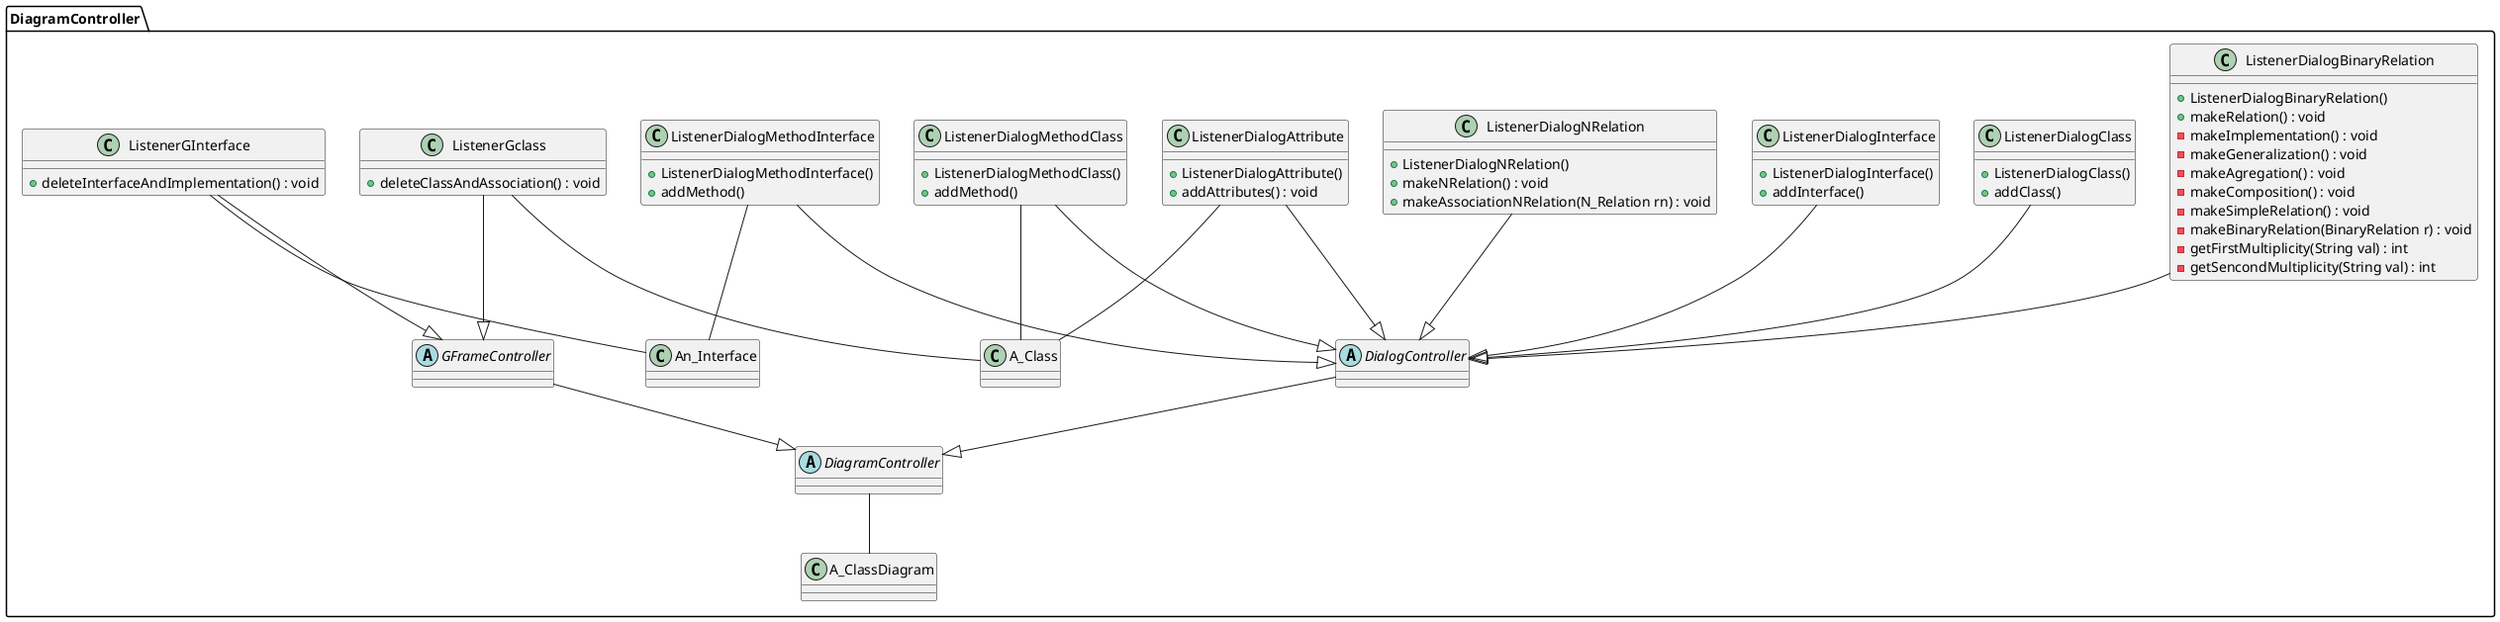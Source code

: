 @startuml
package DiagramController <<folder>> {
    
    class A_ClassDiagram {
    
    }
    
    class A_Class {
    
    }
    
    class An_Interface {
    
    }
    
    abstract class DiagramController {
		
    }

    abstract class DialogController {
        
    }

    class ListenerDialogAttribute {
    	+ ListenerDialogAttribute()
    	+ addAttributes() : void
    }

    class ListenerDialogBinaryRelation {
		+ ListenerDialogBinaryRelation()
		+ makeRelation() : void
		- makeImplementation() : void
		- makeGeneralization() : void
		- makeAgregation() : void
		- makeComposition() : void
		- makeSimpleRelation() : void
		- makeBinaryRelation(BinaryRelation r) : void
		- getFirstMultiplicity(String val) : int
		- getSencondMultiplicity(String val) : int
    }

    class ListenerDialogClass {
		+ ListenerDialogClass()
		+ addClass()
    }

    class ListenerDialogInterface {
		+ ListenerDialogInterface()
		+ addInterface()
    }

    class ListenerDialogMethodClass {
		+ ListenerDialogMethodClass()
		+ addMethod()
    }

    class ListenerDialogMethodInterface {
		+ ListenerDialogMethodInterface()
		+ addMethod()
    }

    class ListenerDialogNRelation {
		+ ListenerDialogNRelation()
		+ makeNRelation() : void
		+ makeAssociationNRelation(N_Relation rn) : void
    }

    class ListenerGInterface {
		+ deleteInterfaceAndImplementation() : void
    }

    class ListenerGclass {
		+ deleteClassAndAssociation() : void
    }
    
    abstract class GFrameController {
    
    } 

    ListenerDialogBinaryRelation --|> DialogController
    ListenerDialogClass --|> DialogController
    ListenerDialogInterface --|> DialogController
    ListenerDialogNRelation --|> DialogController
    ListenerDialogAttribute --|> DialogController
    ListenerDialogMethodClass --|> DialogController
    ListenerDialogMethodInterface --|> DialogController
   
    DialogController --|> DiagramController
    ListenerGInterface --|> GFrameController
    ListenerGclass --|> GFrameController
    GFrameController --|> DiagramController
    


	ListenerDialogAttribute -- A_Class
    ListenerDialogMethodClass -- A_Class
    ListenerDialogMethodInterface -- An_Interface
    ListenerGInterface -- An_Interface
    ListenerGclass -- A_Class
    DiagramController -- A_ClassDiagram
}

@enduml